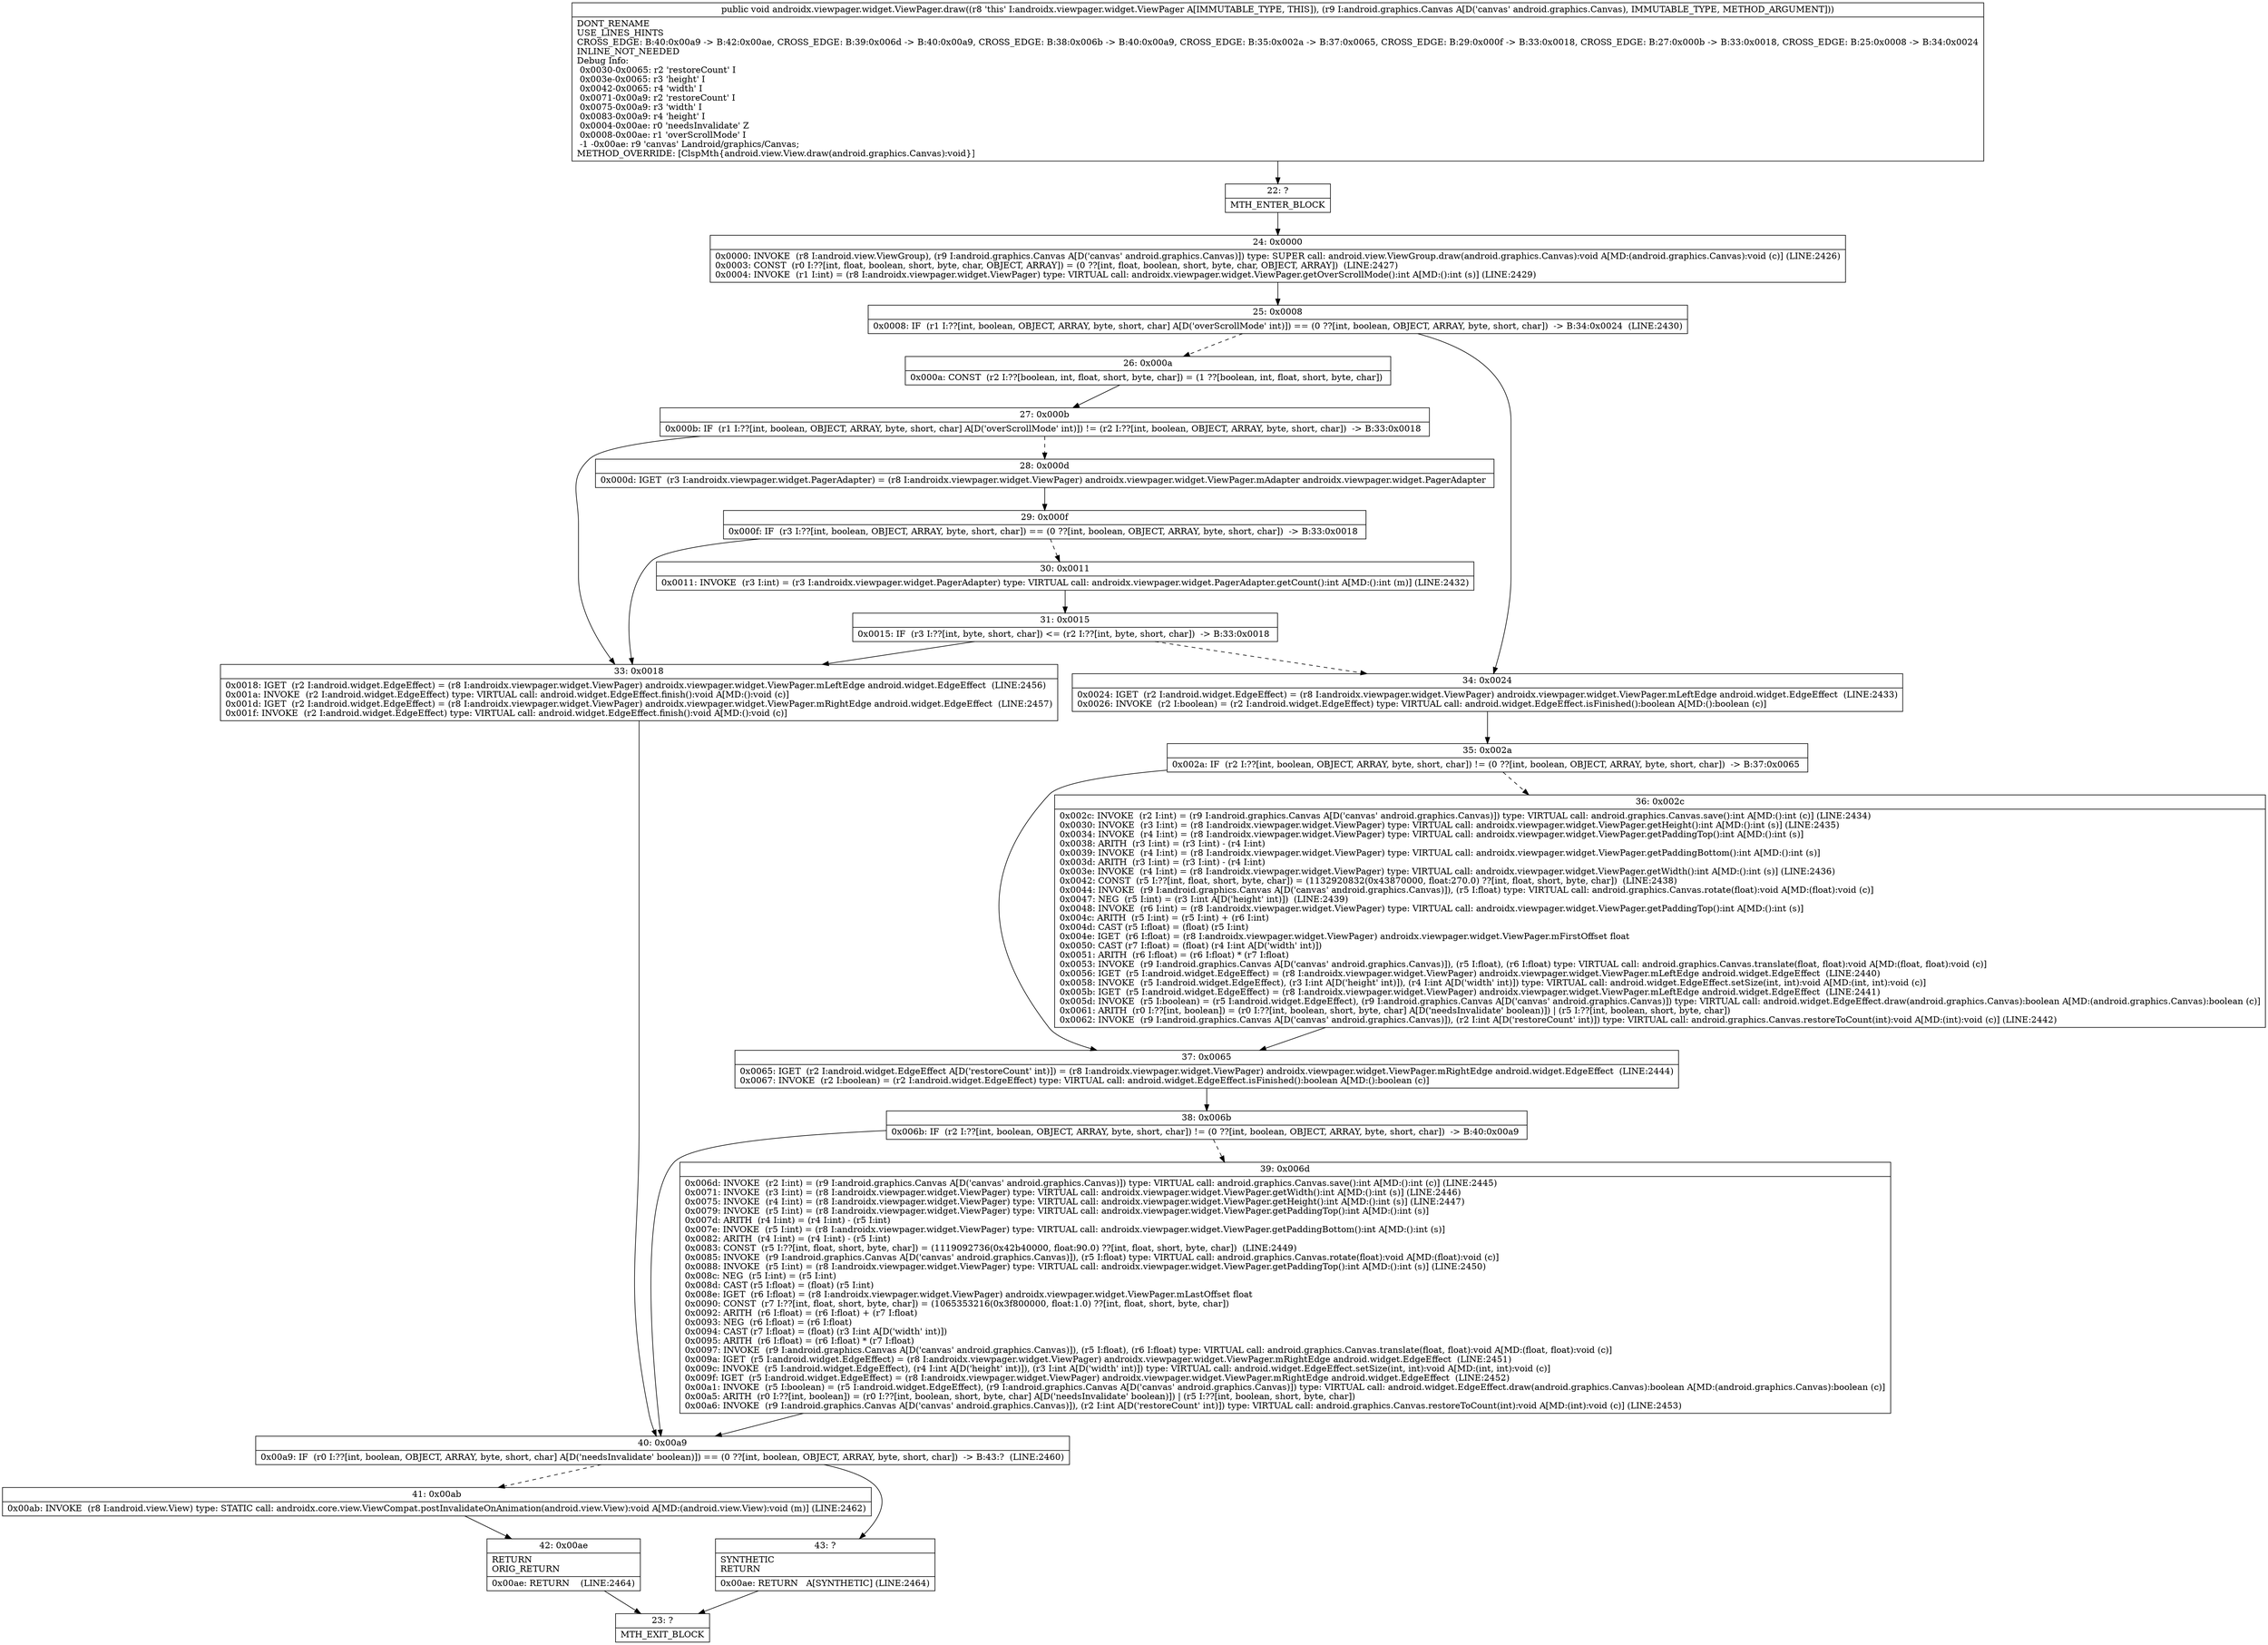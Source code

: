 digraph "CFG forandroidx.viewpager.widget.ViewPager.draw(Landroid\/graphics\/Canvas;)V" {
Node_22 [shape=record,label="{22\:\ ?|MTH_ENTER_BLOCK\l}"];
Node_24 [shape=record,label="{24\:\ 0x0000|0x0000: INVOKE  (r8 I:android.view.ViewGroup), (r9 I:android.graphics.Canvas A[D('canvas' android.graphics.Canvas)]) type: SUPER call: android.view.ViewGroup.draw(android.graphics.Canvas):void A[MD:(android.graphics.Canvas):void (c)] (LINE:2426)\l0x0003: CONST  (r0 I:??[int, float, boolean, short, byte, char, OBJECT, ARRAY]) = (0 ??[int, float, boolean, short, byte, char, OBJECT, ARRAY])  (LINE:2427)\l0x0004: INVOKE  (r1 I:int) = (r8 I:androidx.viewpager.widget.ViewPager) type: VIRTUAL call: androidx.viewpager.widget.ViewPager.getOverScrollMode():int A[MD:():int (s)] (LINE:2429)\l}"];
Node_25 [shape=record,label="{25\:\ 0x0008|0x0008: IF  (r1 I:??[int, boolean, OBJECT, ARRAY, byte, short, char] A[D('overScrollMode' int)]) == (0 ??[int, boolean, OBJECT, ARRAY, byte, short, char])  \-\> B:34:0x0024  (LINE:2430)\l}"];
Node_26 [shape=record,label="{26\:\ 0x000a|0x000a: CONST  (r2 I:??[boolean, int, float, short, byte, char]) = (1 ??[boolean, int, float, short, byte, char]) \l}"];
Node_27 [shape=record,label="{27\:\ 0x000b|0x000b: IF  (r1 I:??[int, boolean, OBJECT, ARRAY, byte, short, char] A[D('overScrollMode' int)]) != (r2 I:??[int, boolean, OBJECT, ARRAY, byte, short, char])  \-\> B:33:0x0018 \l}"];
Node_28 [shape=record,label="{28\:\ 0x000d|0x000d: IGET  (r3 I:androidx.viewpager.widget.PagerAdapter) = (r8 I:androidx.viewpager.widget.ViewPager) androidx.viewpager.widget.ViewPager.mAdapter androidx.viewpager.widget.PagerAdapter \l}"];
Node_29 [shape=record,label="{29\:\ 0x000f|0x000f: IF  (r3 I:??[int, boolean, OBJECT, ARRAY, byte, short, char]) == (0 ??[int, boolean, OBJECT, ARRAY, byte, short, char])  \-\> B:33:0x0018 \l}"];
Node_30 [shape=record,label="{30\:\ 0x0011|0x0011: INVOKE  (r3 I:int) = (r3 I:androidx.viewpager.widget.PagerAdapter) type: VIRTUAL call: androidx.viewpager.widget.PagerAdapter.getCount():int A[MD:():int (m)] (LINE:2432)\l}"];
Node_31 [shape=record,label="{31\:\ 0x0015|0x0015: IF  (r3 I:??[int, byte, short, char]) \<= (r2 I:??[int, byte, short, char])  \-\> B:33:0x0018 \l}"];
Node_33 [shape=record,label="{33\:\ 0x0018|0x0018: IGET  (r2 I:android.widget.EdgeEffect) = (r8 I:androidx.viewpager.widget.ViewPager) androidx.viewpager.widget.ViewPager.mLeftEdge android.widget.EdgeEffect  (LINE:2456)\l0x001a: INVOKE  (r2 I:android.widget.EdgeEffect) type: VIRTUAL call: android.widget.EdgeEffect.finish():void A[MD:():void (c)]\l0x001d: IGET  (r2 I:android.widget.EdgeEffect) = (r8 I:androidx.viewpager.widget.ViewPager) androidx.viewpager.widget.ViewPager.mRightEdge android.widget.EdgeEffect  (LINE:2457)\l0x001f: INVOKE  (r2 I:android.widget.EdgeEffect) type: VIRTUAL call: android.widget.EdgeEffect.finish():void A[MD:():void (c)]\l}"];
Node_40 [shape=record,label="{40\:\ 0x00a9|0x00a9: IF  (r0 I:??[int, boolean, OBJECT, ARRAY, byte, short, char] A[D('needsInvalidate' boolean)]) == (0 ??[int, boolean, OBJECT, ARRAY, byte, short, char])  \-\> B:43:?  (LINE:2460)\l}"];
Node_41 [shape=record,label="{41\:\ 0x00ab|0x00ab: INVOKE  (r8 I:android.view.View) type: STATIC call: androidx.core.view.ViewCompat.postInvalidateOnAnimation(android.view.View):void A[MD:(android.view.View):void (m)] (LINE:2462)\l}"];
Node_42 [shape=record,label="{42\:\ 0x00ae|RETURN\lORIG_RETURN\l|0x00ae: RETURN    (LINE:2464)\l}"];
Node_23 [shape=record,label="{23\:\ ?|MTH_EXIT_BLOCK\l}"];
Node_43 [shape=record,label="{43\:\ ?|SYNTHETIC\lRETURN\l|0x00ae: RETURN   A[SYNTHETIC] (LINE:2464)\l}"];
Node_34 [shape=record,label="{34\:\ 0x0024|0x0024: IGET  (r2 I:android.widget.EdgeEffect) = (r8 I:androidx.viewpager.widget.ViewPager) androidx.viewpager.widget.ViewPager.mLeftEdge android.widget.EdgeEffect  (LINE:2433)\l0x0026: INVOKE  (r2 I:boolean) = (r2 I:android.widget.EdgeEffect) type: VIRTUAL call: android.widget.EdgeEffect.isFinished():boolean A[MD:():boolean (c)]\l}"];
Node_35 [shape=record,label="{35\:\ 0x002a|0x002a: IF  (r2 I:??[int, boolean, OBJECT, ARRAY, byte, short, char]) != (0 ??[int, boolean, OBJECT, ARRAY, byte, short, char])  \-\> B:37:0x0065 \l}"];
Node_36 [shape=record,label="{36\:\ 0x002c|0x002c: INVOKE  (r2 I:int) = (r9 I:android.graphics.Canvas A[D('canvas' android.graphics.Canvas)]) type: VIRTUAL call: android.graphics.Canvas.save():int A[MD:():int (c)] (LINE:2434)\l0x0030: INVOKE  (r3 I:int) = (r8 I:androidx.viewpager.widget.ViewPager) type: VIRTUAL call: androidx.viewpager.widget.ViewPager.getHeight():int A[MD:():int (s)] (LINE:2435)\l0x0034: INVOKE  (r4 I:int) = (r8 I:androidx.viewpager.widget.ViewPager) type: VIRTUAL call: androidx.viewpager.widget.ViewPager.getPaddingTop():int A[MD:():int (s)]\l0x0038: ARITH  (r3 I:int) = (r3 I:int) \- (r4 I:int) \l0x0039: INVOKE  (r4 I:int) = (r8 I:androidx.viewpager.widget.ViewPager) type: VIRTUAL call: androidx.viewpager.widget.ViewPager.getPaddingBottom():int A[MD:():int (s)]\l0x003d: ARITH  (r3 I:int) = (r3 I:int) \- (r4 I:int) \l0x003e: INVOKE  (r4 I:int) = (r8 I:androidx.viewpager.widget.ViewPager) type: VIRTUAL call: androidx.viewpager.widget.ViewPager.getWidth():int A[MD:():int (s)] (LINE:2436)\l0x0042: CONST  (r5 I:??[int, float, short, byte, char]) = (1132920832(0x43870000, float:270.0) ??[int, float, short, byte, char])  (LINE:2438)\l0x0044: INVOKE  (r9 I:android.graphics.Canvas A[D('canvas' android.graphics.Canvas)]), (r5 I:float) type: VIRTUAL call: android.graphics.Canvas.rotate(float):void A[MD:(float):void (c)]\l0x0047: NEG  (r5 I:int) = (r3 I:int A[D('height' int)])  (LINE:2439)\l0x0048: INVOKE  (r6 I:int) = (r8 I:androidx.viewpager.widget.ViewPager) type: VIRTUAL call: androidx.viewpager.widget.ViewPager.getPaddingTop():int A[MD:():int (s)]\l0x004c: ARITH  (r5 I:int) = (r5 I:int) + (r6 I:int) \l0x004d: CAST (r5 I:float) = (float) (r5 I:int) \l0x004e: IGET  (r6 I:float) = (r8 I:androidx.viewpager.widget.ViewPager) androidx.viewpager.widget.ViewPager.mFirstOffset float \l0x0050: CAST (r7 I:float) = (float) (r4 I:int A[D('width' int)]) \l0x0051: ARITH  (r6 I:float) = (r6 I:float) * (r7 I:float) \l0x0053: INVOKE  (r9 I:android.graphics.Canvas A[D('canvas' android.graphics.Canvas)]), (r5 I:float), (r6 I:float) type: VIRTUAL call: android.graphics.Canvas.translate(float, float):void A[MD:(float, float):void (c)]\l0x0056: IGET  (r5 I:android.widget.EdgeEffect) = (r8 I:androidx.viewpager.widget.ViewPager) androidx.viewpager.widget.ViewPager.mLeftEdge android.widget.EdgeEffect  (LINE:2440)\l0x0058: INVOKE  (r5 I:android.widget.EdgeEffect), (r3 I:int A[D('height' int)]), (r4 I:int A[D('width' int)]) type: VIRTUAL call: android.widget.EdgeEffect.setSize(int, int):void A[MD:(int, int):void (c)]\l0x005b: IGET  (r5 I:android.widget.EdgeEffect) = (r8 I:androidx.viewpager.widget.ViewPager) androidx.viewpager.widget.ViewPager.mLeftEdge android.widget.EdgeEffect  (LINE:2441)\l0x005d: INVOKE  (r5 I:boolean) = (r5 I:android.widget.EdgeEffect), (r9 I:android.graphics.Canvas A[D('canvas' android.graphics.Canvas)]) type: VIRTUAL call: android.widget.EdgeEffect.draw(android.graphics.Canvas):boolean A[MD:(android.graphics.Canvas):boolean (c)]\l0x0061: ARITH  (r0 I:??[int, boolean]) = (r0 I:??[int, boolean, short, byte, char] A[D('needsInvalidate' boolean)]) \| (r5 I:??[int, boolean, short, byte, char]) \l0x0062: INVOKE  (r9 I:android.graphics.Canvas A[D('canvas' android.graphics.Canvas)]), (r2 I:int A[D('restoreCount' int)]) type: VIRTUAL call: android.graphics.Canvas.restoreToCount(int):void A[MD:(int):void (c)] (LINE:2442)\l}"];
Node_37 [shape=record,label="{37\:\ 0x0065|0x0065: IGET  (r2 I:android.widget.EdgeEffect A[D('restoreCount' int)]) = (r8 I:androidx.viewpager.widget.ViewPager) androidx.viewpager.widget.ViewPager.mRightEdge android.widget.EdgeEffect  (LINE:2444)\l0x0067: INVOKE  (r2 I:boolean) = (r2 I:android.widget.EdgeEffect) type: VIRTUAL call: android.widget.EdgeEffect.isFinished():boolean A[MD:():boolean (c)]\l}"];
Node_38 [shape=record,label="{38\:\ 0x006b|0x006b: IF  (r2 I:??[int, boolean, OBJECT, ARRAY, byte, short, char]) != (0 ??[int, boolean, OBJECT, ARRAY, byte, short, char])  \-\> B:40:0x00a9 \l}"];
Node_39 [shape=record,label="{39\:\ 0x006d|0x006d: INVOKE  (r2 I:int) = (r9 I:android.graphics.Canvas A[D('canvas' android.graphics.Canvas)]) type: VIRTUAL call: android.graphics.Canvas.save():int A[MD:():int (c)] (LINE:2445)\l0x0071: INVOKE  (r3 I:int) = (r8 I:androidx.viewpager.widget.ViewPager) type: VIRTUAL call: androidx.viewpager.widget.ViewPager.getWidth():int A[MD:():int (s)] (LINE:2446)\l0x0075: INVOKE  (r4 I:int) = (r8 I:androidx.viewpager.widget.ViewPager) type: VIRTUAL call: androidx.viewpager.widget.ViewPager.getHeight():int A[MD:():int (s)] (LINE:2447)\l0x0079: INVOKE  (r5 I:int) = (r8 I:androidx.viewpager.widget.ViewPager) type: VIRTUAL call: androidx.viewpager.widget.ViewPager.getPaddingTop():int A[MD:():int (s)]\l0x007d: ARITH  (r4 I:int) = (r4 I:int) \- (r5 I:int) \l0x007e: INVOKE  (r5 I:int) = (r8 I:androidx.viewpager.widget.ViewPager) type: VIRTUAL call: androidx.viewpager.widget.ViewPager.getPaddingBottom():int A[MD:():int (s)]\l0x0082: ARITH  (r4 I:int) = (r4 I:int) \- (r5 I:int) \l0x0083: CONST  (r5 I:??[int, float, short, byte, char]) = (1119092736(0x42b40000, float:90.0) ??[int, float, short, byte, char])  (LINE:2449)\l0x0085: INVOKE  (r9 I:android.graphics.Canvas A[D('canvas' android.graphics.Canvas)]), (r5 I:float) type: VIRTUAL call: android.graphics.Canvas.rotate(float):void A[MD:(float):void (c)]\l0x0088: INVOKE  (r5 I:int) = (r8 I:androidx.viewpager.widget.ViewPager) type: VIRTUAL call: androidx.viewpager.widget.ViewPager.getPaddingTop():int A[MD:():int (s)] (LINE:2450)\l0x008c: NEG  (r5 I:int) = (r5 I:int) \l0x008d: CAST (r5 I:float) = (float) (r5 I:int) \l0x008e: IGET  (r6 I:float) = (r8 I:androidx.viewpager.widget.ViewPager) androidx.viewpager.widget.ViewPager.mLastOffset float \l0x0090: CONST  (r7 I:??[int, float, short, byte, char]) = (1065353216(0x3f800000, float:1.0) ??[int, float, short, byte, char]) \l0x0092: ARITH  (r6 I:float) = (r6 I:float) + (r7 I:float) \l0x0093: NEG  (r6 I:float) = (r6 I:float) \l0x0094: CAST (r7 I:float) = (float) (r3 I:int A[D('width' int)]) \l0x0095: ARITH  (r6 I:float) = (r6 I:float) * (r7 I:float) \l0x0097: INVOKE  (r9 I:android.graphics.Canvas A[D('canvas' android.graphics.Canvas)]), (r5 I:float), (r6 I:float) type: VIRTUAL call: android.graphics.Canvas.translate(float, float):void A[MD:(float, float):void (c)]\l0x009a: IGET  (r5 I:android.widget.EdgeEffect) = (r8 I:androidx.viewpager.widget.ViewPager) androidx.viewpager.widget.ViewPager.mRightEdge android.widget.EdgeEffect  (LINE:2451)\l0x009c: INVOKE  (r5 I:android.widget.EdgeEffect), (r4 I:int A[D('height' int)]), (r3 I:int A[D('width' int)]) type: VIRTUAL call: android.widget.EdgeEffect.setSize(int, int):void A[MD:(int, int):void (c)]\l0x009f: IGET  (r5 I:android.widget.EdgeEffect) = (r8 I:androidx.viewpager.widget.ViewPager) androidx.viewpager.widget.ViewPager.mRightEdge android.widget.EdgeEffect  (LINE:2452)\l0x00a1: INVOKE  (r5 I:boolean) = (r5 I:android.widget.EdgeEffect), (r9 I:android.graphics.Canvas A[D('canvas' android.graphics.Canvas)]) type: VIRTUAL call: android.widget.EdgeEffect.draw(android.graphics.Canvas):boolean A[MD:(android.graphics.Canvas):boolean (c)]\l0x00a5: ARITH  (r0 I:??[int, boolean]) = (r0 I:??[int, boolean, short, byte, char] A[D('needsInvalidate' boolean)]) \| (r5 I:??[int, boolean, short, byte, char]) \l0x00a6: INVOKE  (r9 I:android.graphics.Canvas A[D('canvas' android.graphics.Canvas)]), (r2 I:int A[D('restoreCount' int)]) type: VIRTUAL call: android.graphics.Canvas.restoreToCount(int):void A[MD:(int):void (c)] (LINE:2453)\l}"];
MethodNode[shape=record,label="{public void androidx.viewpager.widget.ViewPager.draw((r8 'this' I:androidx.viewpager.widget.ViewPager A[IMMUTABLE_TYPE, THIS]), (r9 I:android.graphics.Canvas A[D('canvas' android.graphics.Canvas), IMMUTABLE_TYPE, METHOD_ARGUMENT]))  | DONT_RENAME\lUSE_LINES_HINTS\lCROSS_EDGE: B:40:0x00a9 \-\> B:42:0x00ae, CROSS_EDGE: B:39:0x006d \-\> B:40:0x00a9, CROSS_EDGE: B:38:0x006b \-\> B:40:0x00a9, CROSS_EDGE: B:35:0x002a \-\> B:37:0x0065, CROSS_EDGE: B:29:0x000f \-\> B:33:0x0018, CROSS_EDGE: B:27:0x000b \-\> B:33:0x0018, CROSS_EDGE: B:25:0x0008 \-\> B:34:0x0024\lINLINE_NOT_NEEDED\lDebug Info:\l  0x0030\-0x0065: r2 'restoreCount' I\l  0x003e\-0x0065: r3 'height' I\l  0x0042\-0x0065: r4 'width' I\l  0x0071\-0x00a9: r2 'restoreCount' I\l  0x0075\-0x00a9: r3 'width' I\l  0x0083\-0x00a9: r4 'height' I\l  0x0004\-0x00ae: r0 'needsInvalidate' Z\l  0x0008\-0x00ae: r1 'overScrollMode' I\l  \-1 \-0x00ae: r9 'canvas' Landroid\/graphics\/Canvas;\lMETHOD_OVERRIDE: [ClspMth\{android.view.View.draw(android.graphics.Canvas):void\}]\l}"];
MethodNode -> Node_22;Node_22 -> Node_24;
Node_24 -> Node_25;
Node_25 -> Node_26[style=dashed];
Node_25 -> Node_34;
Node_26 -> Node_27;
Node_27 -> Node_28[style=dashed];
Node_27 -> Node_33;
Node_28 -> Node_29;
Node_29 -> Node_30[style=dashed];
Node_29 -> Node_33;
Node_30 -> Node_31;
Node_31 -> Node_33;
Node_31 -> Node_34[style=dashed];
Node_33 -> Node_40;
Node_40 -> Node_41[style=dashed];
Node_40 -> Node_43;
Node_41 -> Node_42;
Node_42 -> Node_23;
Node_43 -> Node_23;
Node_34 -> Node_35;
Node_35 -> Node_36[style=dashed];
Node_35 -> Node_37;
Node_36 -> Node_37;
Node_37 -> Node_38;
Node_38 -> Node_39[style=dashed];
Node_38 -> Node_40;
Node_39 -> Node_40;
}


